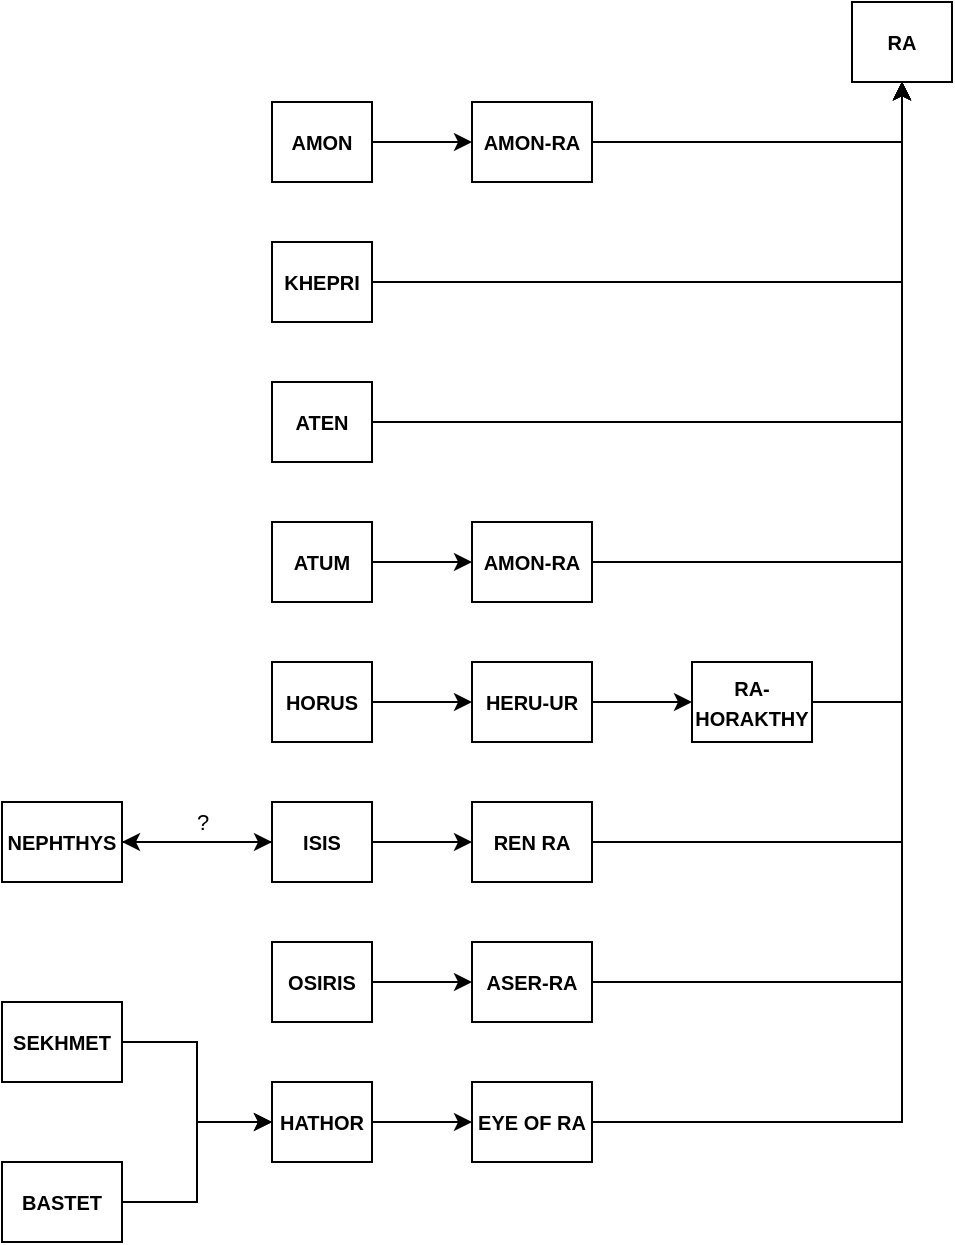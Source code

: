 <mxfile version="22.1.18" type="github">
  <diagram name="Page-1" id="TE2uM-tnXrGPu-JmCnRK">
    <mxGraphModel dx="1372" dy="794" grid="1" gridSize="10" guides="1" tooltips="1" connect="1" arrows="1" fold="1" page="1" pageScale="1" pageWidth="850" pageHeight="1100" math="0" shadow="0">
      <root>
        <mxCell id="0" />
        <mxCell id="1" parent="0" />
        <mxCell id="yyif9RADZRvEfp6RAEAN-1" value="&lt;font size=&quot;1&quot;&gt;&lt;b&gt;RA&lt;/b&gt;&lt;/font&gt;" style="rounded=0;whiteSpace=wrap;html=1;" vertex="1" parent="1">
          <mxGeometry x="460" y="40" width="50" height="40" as="geometry" />
        </mxCell>
        <mxCell id="yyif9RADZRvEfp6RAEAN-17" style="edgeStyle=orthogonalEdgeStyle;rounded=0;orthogonalLoop=1;jettySize=auto;html=1;entryX=0;entryY=0.5;entryDx=0;entryDy=0;" edge="1" parent="1" source="yyif9RADZRvEfp6RAEAN-2" target="yyif9RADZRvEfp6RAEAN-16">
          <mxGeometry relative="1" as="geometry" />
        </mxCell>
        <mxCell id="yyif9RADZRvEfp6RAEAN-2" value="&lt;font size=&quot;1&quot;&gt;&lt;b&gt;AMON&lt;/b&gt;&lt;/font&gt;" style="rounded=0;whiteSpace=wrap;html=1;" vertex="1" parent="1">
          <mxGeometry x="170" y="90" width="50" height="40" as="geometry" />
        </mxCell>
        <mxCell id="yyif9RADZRvEfp6RAEAN-19" style="edgeStyle=orthogonalEdgeStyle;rounded=0;orthogonalLoop=1;jettySize=auto;html=1;entryX=0.5;entryY=1;entryDx=0;entryDy=0;" edge="1" parent="1" source="yyif9RADZRvEfp6RAEAN-4" target="yyif9RADZRvEfp6RAEAN-1">
          <mxGeometry relative="1" as="geometry" />
        </mxCell>
        <mxCell id="yyif9RADZRvEfp6RAEAN-4" value="&lt;div&gt;&lt;font size=&quot;1&quot;&gt;&lt;b&gt;KHEPRI&lt;/b&gt;&lt;/font&gt;&lt;/div&gt;" style="rounded=0;whiteSpace=wrap;html=1;" vertex="1" parent="1">
          <mxGeometry x="170" y="160" width="50" height="40" as="geometry" />
        </mxCell>
        <mxCell id="yyif9RADZRvEfp6RAEAN-20" style="edgeStyle=orthogonalEdgeStyle;rounded=0;orthogonalLoop=1;jettySize=auto;html=1;entryX=0.5;entryY=1;entryDx=0;entryDy=0;" edge="1" parent="1" source="yyif9RADZRvEfp6RAEAN-12" target="yyif9RADZRvEfp6RAEAN-1">
          <mxGeometry relative="1" as="geometry" />
        </mxCell>
        <mxCell id="yyif9RADZRvEfp6RAEAN-12" value="&lt;div&gt;&lt;font size=&quot;1&quot;&gt;&lt;b&gt;ATEN&lt;/b&gt;&lt;/font&gt;&lt;/div&gt;" style="rounded=0;whiteSpace=wrap;html=1;" vertex="1" parent="1">
          <mxGeometry x="170" y="230" width="50" height="40" as="geometry" />
        </mxCell>
        <mxCell id="yyif9RADZRvEfp6RAEAN-22" style="edgeStyle=orthogonalEdgeStyle;rounded=0;orthogonalLoop=1;jettySize=auto;html=1;entryX=0;entryY=0.5;entryDx=0;entryDy=0;" edge="1" parent="1" source="yyif9RADZRvEfp6RAEAN-13" target="yyif9RADZRvEfp6RAEAN-21">
          <mxGeometry relative="1" as="geometry" />
        </mxCell>
        <mxCell id="yyif9RADZRvEfp6RAEAN-13" value="&lt;font size=&quot;1&quot;&gt;&lt;b&gt;ATUM&lt;/b&gt;&lt;/font&gt;" style="rounded=0;whiteSpace=wrap;html=1;" vertex="1" parent="1">
          <mxGeometry x="170" y="300" width="50" height="40" as="geometry" />
        </mxCell>
        <mxCell id="yyif9RADZRvEfp6RAEAN-18" style="edgeStyle=orthogonalEdgeStyle;rounded=0;orthogonalLoop=1;jettySize=auto;html=1;entryX=0.5;entryY=1;entryDx=0;entryDy=0;" edge="1" parent="1" source="yyif9RADZRvEfp6RAEAN-16" target="yyif9RADZRvEfp6RAEAN-1">
          <mxGeometry relative="1" as="geometry" />
        </mxCell>
        <mxCell id="yyif9RADZRvEfp6RAEAN-16" value="&lt;font size=&quot;1&quot;&gt;&lt;b&gt;AMON-RA&lt;/b&gt;&lt;/font&gt;" style="rounded=0;whiteSpace=wrap;html=1;" vertex="1" parent="1">
          <mxGeometry x="270" y="90" width="60" height="40" as="geometry" />
        </mxCell>
        <mxCell id="yyif9RADZRvEfp6RAEAN-23" style="edgeStyle=orthogonalEdgeStyle;rounded=0;orthogonalLoop=1;jettySize=auto;html=1;entryX=0.5;entryY=1;entryDx=0;entryDy=0;" edge="1" parent="1" source="yyif9RADZRvEfp6RAEAN-21" target="yyif9RADZRvEfp6RAEAN-1">
          <mxGeometry relative="1" as="geometry" />
        </mxCell>
        <mxCell id="yyif9RADZRvEfp6RAEAN-21" value="&lt;font size=&quot;1&quot;&gt;&lt;b&gt;AMON-RA&lt;/b&gt;&lt;/font&gt;" style="rounded=0;whiteSpace=wrap;html=1;" vertex="1" parent="1">
          <mxGeometry x="270" y="300" width="60" height="40" as="geometry" />
        </mxCell>
        <mxCell id="yyif9RADZRvEfp6RAEAN-26" style="edgeStyle=orthogonalEdgeStyle;rounded=0;orthogonalLoop=1;jettySize=auto;html=1;entryX=0;entryY=0.5;entryDx=0;entryDy=0;" edge="1" parent="1" source="yyif9RADZRvEfp6RAEAN-24" target="yyif9RADZRvEfp6RAEAN-25">
          <mxGeometry relative="1" as="geometry" />
        </mxCell>
        <mxCell id="yyif9RADZRvEfp6RAEAN-24" value="&lt;font size=&quot;1&quot;&gt;&lt;b&gt;HORUS&lt;/b&gt;&lt;/font&gt;" style="rounded=0;whiteSpace=wrap;html=1;" vertex="1" parent="1">
          <mxGeometry x="170" y="370" width="50" height="40" as="geometry" />
        </mxCell>
        <mxCell id="yyif9RADZRvEfp6RAEAN-28" style="edgeStyle=orthogonalEdgeStyle;rounded=0;orthogonalLoop=1;jettySize=auto;html=1;entryX=0;entryY=0.5;entryDx=0;entryDy=0;" edge="1" parent="1" source="yyif9RADZRvEfp6RAEAN-25" target="yyif9RADZRvEfp6RAEAN-27">
          <mxGeometry relative="1" as="geometry" />
        </mxCell>
        <mxCell id="yyif9RADZRvEfp6RAEAN-25" value="&lt;font size=&quot;1&quot;&gt;&lt;b&gt;HERU-UR&lt;/b&gt;&lt;/font&gt;" style="rounded=0;whiteSpace=wrap;html=1;" vertex="1" parent="1">
          <mxGeometry x="270" y="370" width="60" height="40" as="geometry" />
        </mxCell>
        <mxCell id="yyif9RADZRvEfp6RAEAN-29" style="edgeStyle=orthogonalEdgeStyle;rounded=0;orthogonalLoop=1;jettySize=auto;html=1;entryX=0.5;entryY=1;entryDx=0;entryDy=0;" edge="1" parent="1" source="yyif9RADZRvEfp6RAEAN-27" target="yyif9RADZRvEfp6RAEAN-1">
          <mxGeometry relative="1" as="geometry" />
        </mxCell>
        <mxCell id="yyif9RADZRvEfp6RAEAN-27" value="&lt;font size=&quot;1&quot;&gt;&lt;b&gt;RA-HORAKTHY&lt;/b&gt;&lt;/font&gt;" style="rounded=0;whiteSpace=wrap;html=1;" vertex="1" parent="1">
          <mxGeometry x="380" y="370" width="60" height="40" as="geometry" />
        </mxCell>
        <mxCell id="yyif9RADZRvEfp6RAEAN-32" style="edgeStyle=orthogonalEdgeStyle;rounded=0;orthogonalLoop=1;jettySize=auto;html=1;entryX=0;entryY=0.5;entryDx=0;entryDy=0;" edge="1" parent="1" source="yyif9RADZRvEfp6RAEAN-30" target="yyif9RADZRvEfp6RAEAN-31">
          <mxGeometry relative="1" as="geometry" />
        </mxCell>
        <mxCell id="yyif9RADZRvEfp6RAEAN-30" value="&lt;font size=&quot;1&quot;&gt;&lt;b&gt;HATHOR&lt;/b&gt;&lt;/font&gt;" style="rounded=0;whiteSpace=wrap;html=1;" vertex="1" parent="1">
          <mxGeometry x="170" y="580" width="50" height="40" as="geometry" />
        </mxCell>
        <mxCell id="yyif9RADZRvEfp6RAEAN-33" style="edgeStyle=orthogonalEdgeStyle;rounded=0;orthogonalLoop=1;jettySize=auto;html=1;entryX=0.5;entryY=1;entryDx=0;entryDy=0;" edge="1" parent="1" source="yyif9RADZRvEfp6RAEAN-31" target="yyif9RADZRvEfp6RAEAN-1">
          <mxGeometry relative="1" as="geometry" />
        </mxCell>
        <mxCell id="yyif9RADZRvEfp6RAEAN-31" value="&lt;font size=&quot;1&quot;&gt;&lt;b&gt;EYE OF RA&lt;br&gt;&lt;/b&gt;&lt;/font&gt;" style="rounded=0;whiteSpace=wrap;html=1;" vertex="1" parent="1">
          <mxGeometry x="270" y="580" width="60" height="40" as="geometry" />
        </mxCell>
        <mxCell id="yyif9RADZRvEfp6RAEAN-35" style="edgeStyle=orthogonalEdgeStyle;rounded=0;orthogonalLoop=1;jettySize=auto;html=1;entryX=0;entryY=0.5;entryDx=0;entryDy=0;" edge="1" parent="1" source="yyif9RADZRvEfp6RAEAN-34" target="yyif9RADZRvEfp6RAEAN-30">
          <mxGeometry relative="1" as="geometry" />
        </mxCell>
        <mxCell id="yyif9RADZRvEfp6RAEAN-34" value="&lt;font size=&quot;1&quot;&gt;&lt;b&gt;SEKHMET&lt;/b&gt;&lt;/font&gt;" style="rounded=0;whiteSpace=wrap;html=1;" vertex="1" parent="1">
          <mxGeometry x="35" y="540" width="60" height="40" as="geometry" />
        </mxCell>
        <mxCell id="yyif9RADZRvEfp6RAEAN-37" style="edgeStyle=orthogonalEdgeStyle;rounded=0;orthogonalLoop=1;jettySize=auto;html=1;entryX=0;entryY=0.5;entryDx=0;entryDy=0;" edge="1" parent="1" source="yyif9RADZRvEfp6RAEAN-36" target="yyif9RADZRvEfp6RAEAN-30">
          <mxGeometry relative="1" as="geometry" />
        </mxCell>
        <mxCell id="yyif9RADZRvEfp6RAEAN-36" value="&lt;font size=&quot;1&quot;&gt;&lt;b&gt;BASTET&lt;/b&gt;&lt;/font&gt;" style="rounded=0;whiteSpace=wrap;html=1;" vertex="1" parent="1">
          <mxGeometry x="35" y="620" width="60" height="40" as="geometry" />
        </mxCell>
        <mxCell id="yyif9RADZRvEfp6RAEAN-40" style="edgeStyle=orthogonalEdgeStyle;rounded=0;orthogonalLoop=1;jettySize=auto;html=1;entryX=0;entryY=0.5;entryDx=0;entryDy=0;" edge="1" parent="1" source="yyif9RADZRvEfp6RAEAN-38" target="yyif9RADZRvEfp6RAEAN-39">
          <mxGeometry relative="1" as="geometry" />
        </mxCell>
        <mxCell id="yyif9RADZRvEfp6RAEAN-50" style="edgeStyle=orthogonalEdgeStyle;rounded=0;orthogonalLoop=1;jettySize=auto;html=1;entryX=1;entryY=0.5;entryDx=0;entryDy=0;" edge="1" parent="1" source="yyif9RADZRvEfp6RAEAN-38" target="yyif9RADZRvEfp6RAEAN-48">
          <mxGeometry relative="1" as="geometry" />
        </mxCell>
        <mxCell id="yyif9RADZRvEfp6RAEAN-38" value="&lt;font size=&quot;1&quot;&gt;&lt;b&gt;ISIS&lt;/b&gt;&lt;/font&gt;" style="rounded=0;whiteSpace=wrap;html=1;" vertex="1" parent="1">
          <mxGeometry x="170" y="440" width="50" height="40" as="geometry" />
        </mxCell>
        <mxCell id="yyif9RADZRvEfp6RAEAN-41" style="edgeStyle=orthogonalEdgeStyle;rounded=0;orthogonalLoop=1;jettySize=auto;html=1;entryX=0.5;entryY=1;entryDx=0;entryDy=0;" edge="1" parent="1" source="yyif9RADZRvEfp6RAEAN-39" target="yyif9RADZRvEfp6RAEAN-1">
          <mxGeometry relative="1" as="geometry" />
        </mxCell>
        <mxCell id="yyif9RADZRvEfp6RAEAN-39" value="&lt;font size=&quot;1&quot;&gt;&lt;b&gt;REN RA&lt;/b&gt;&lt;/font&gt;" style="rounded=0;whiteSpace=wrap;html=1;" vertex="1" parent="1">
          <mxGeometry x="270" y="440" width="60" height="40" as="geometry" />
        </mxCell>
        <mxCell id="yyif9RADZRvEfp6RAEAN-44" style="edgeStyle=orthogonalEdgeStyle;rounded=0;orthogonalLoop=1;jettySize=auto;html=1;entryX=0;entryY=0.5;entryDx=0;entryDy=0;" edge="1" parent="1" source="yyif9RADZRvEfp6RAEAN-42" target="yyif9RADZRvEfp6RAEAN-43">
          <mxGeometry relative="1" as="geometry" />
        </mxCell>
        <mxCell id="yyif9RADZRvEfp6RAEAN-42" value="&lt;font size=&quot;1&quot;&gt;&lt;b&gt;OSIRIS&lt;/b&gt;&lt;/font&gt;" style="rounded=0;whiteSpace=wrap;html=1;" vertex="1" parent="1">
          <mxGeometry x="170" y="510" width="50" height="40" as="geometry" />
        </mxCell>
        <mxCell id="yyif9RADZRvEfp6RAEAN-45" style="edgeStyle=orthogonalEdgeStyle;rounded=0;orthogonalLoop=1;jettySize=auto;html=1;entryX=0.5;entryY=1;entryDx=0;entryDy=0;" edge="1" parent="1" source="yyif9RADZRvEfp6RAEAN-43" target="yyif9RADZRvEfp6RAEAN-1">
          <mxGeometry relative="1" as="geometry" />
        </mxCell>
        <mxCell id="yyif9RADZRvEfp6RAEAN-43" value="&lt;font size=&quot;1&quot;&gt;&lt;b&gt;ASER-RA&lt;/b&gt;&lt;/font&gt;" style="rounded=0;whiteSpace=wrap;html=1;" vertex="1" parent="1">
          <mxGeometry x="270" y="510" width="60" height="40" as="geometry" />
        </mxCell>
        <mxCell id="yyif9RADZRvEfp6RAEAN-49" style="edgeStyle=orthogonalEdgeStyle;rounded=0;orthogonalLoop=1;jettySize=auto;html=1;entryX=0;entryY=0.5;entryDx=0;entryDy=0;" edge="1" parent="1" source="yyif9RADZRvEfp6RAEAN-48" target="yyif9RADZRvEfp6RAEAN-38">
          <mxGeometry relative="1" as="geometry" />
        </mxCell>
        <mxCell id="yyif9RADZRvEfp6RAEAN-51" value="?" style="edgeLabel;html=1;align=center;verticalAlign=middle;resizable=0;points=[];" vertex="1" connectable="0" parent="yyif9RADZRvEfp6RAEAN-49">
          <mxGeometry x="0.067" y="-2" relative="1" as="geometry">
            <mxPoint y="-12" as="offset" />
          </mxGeometry>
        </mxCell>
        <mxCell id="yyif9RADZRvEfp6RAEAN-48" value="&lt;font size=&quot;1&quot;&gt;&lt;b&gt;NEPHTHYS&lt;/b&gt;&lt;/font&gt;" style="rounded=0;whiteSpace=wrap;html=1;" vertex="1" parent="1">
          <mxGeometry x="35" y="440" width="60" height="40" as="geometry" />
        </mxCell>
      </root>
    </mxGraphModel>
  </diagram>
</mxfile>
